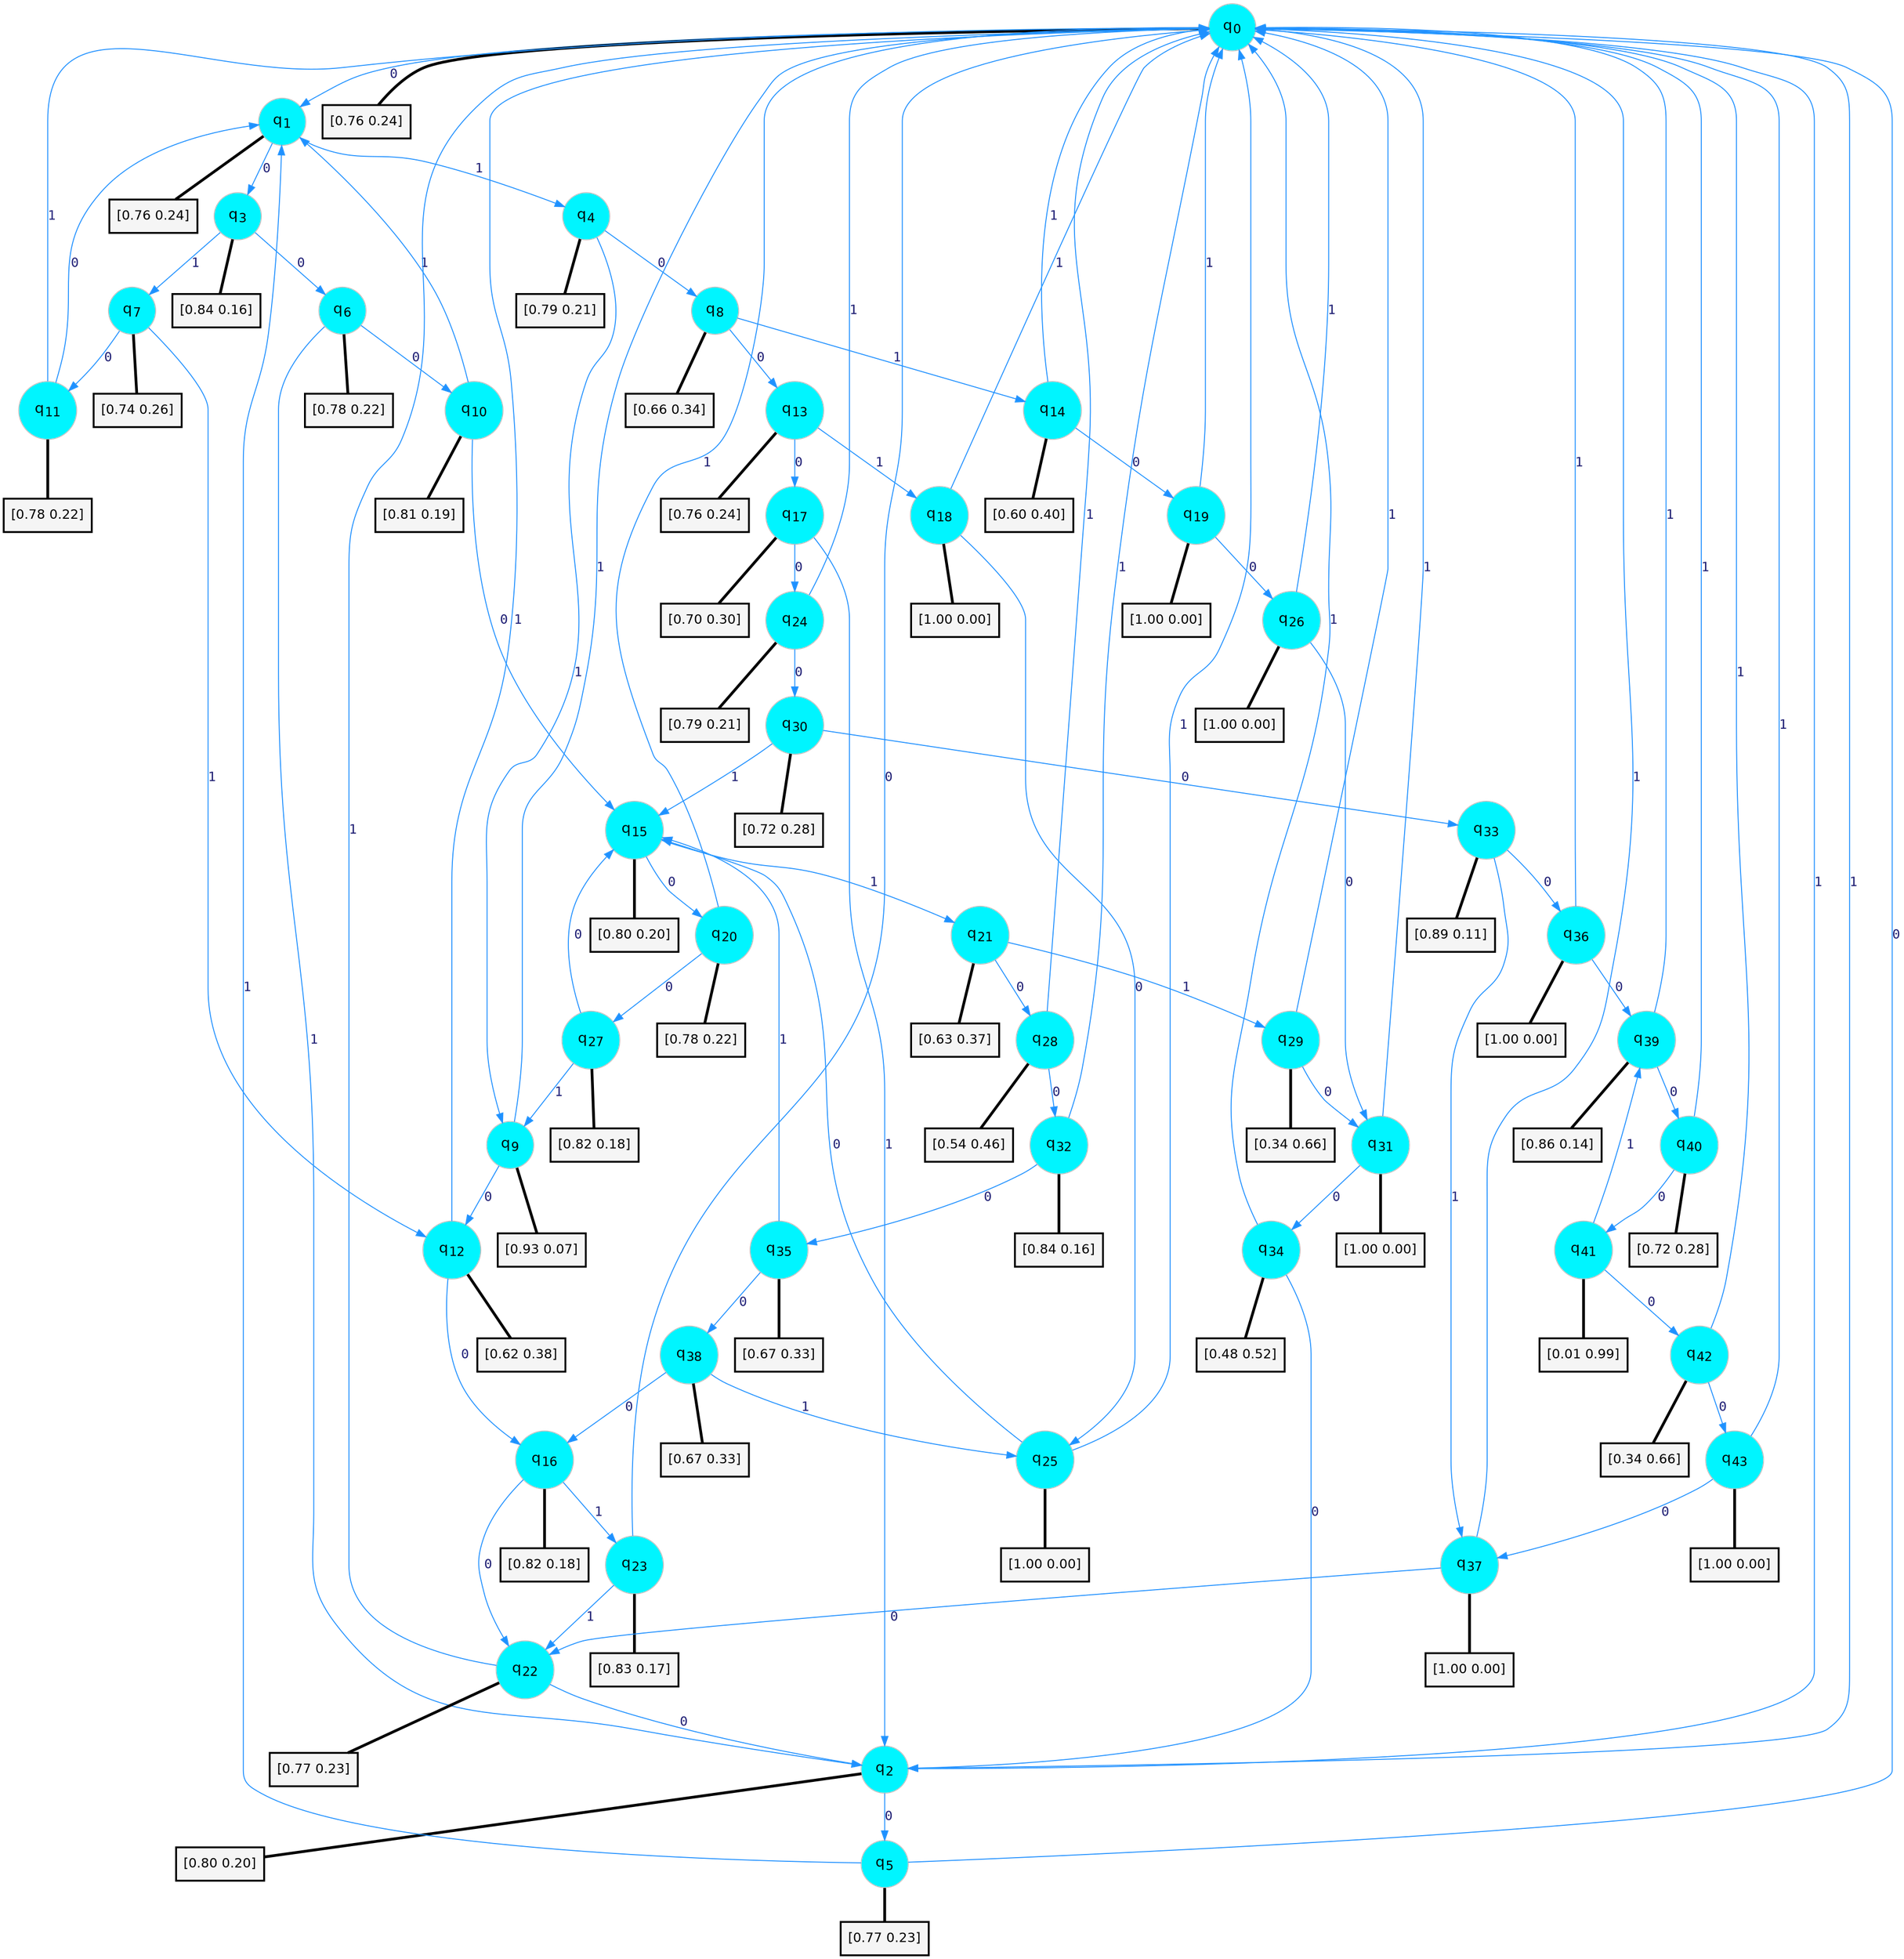 digraph G {
graph [
bgcolor=transparent, dpi=300, rankdir=TD, size="40,25"];
node [
color=gray, fillcolor=turquoise1, fontcolor=black, fontname=Helvetica, fontsize=16, fontweight=bold, shape=circle, style=filled];
edge [
arrowsize=1, color=dodgerblue1, fontcolor=midnightblue, fontname=courier, fontweight=bold, penwidth=1, style=solid, weight=20];
0[label=<q<SUB>0</SUB>>];
1[label=<q<SUB>1</SUB>>];
2[label=<q<SUB>2</SUB>>];
3[label=<q<SUB>3</SUB>>];
4[label=<q<SUB>4</SUB>>];
5[label=<q<SUB>5</SUB>>];
6[label=<q<SUB>6</SUB>>];
7[label=<q<SUB>7</SUB>>];
8[label=<q<SUB>8</SUB>>];
9[label=<q<SUB>9</SUB>>];
10[label=<q<SUB>10</SUB>>];
11[label=<q<SUB>11</SUB>>];
12[label=<q<SUB>12</SUB>>];
13[label=<q<SUB>13</SUB>>];
14[label=<q<SUB>14</SUB>>];
15[label=<q<SUB>15</SUB>>];
16[label=<q<SUB>16</SUB>>];
17[label=<q<SUB>17</SUB>>];
18[label=<q<SUB>18</SUB>>];
19[label=<q<SUB>19</SUB>>];
20[label=<q<SUB>20</SUB>>];
21[label=<q<SUB>21</SUB>>];
22[label=<q<SUB>22</SUB>>];
23[label=<q<SUB>23</SUB>>];
24[label=<q<SUB>24</SUB>>];
25[label=<q<SUB>25</SUB>>];
26[label=<q<SUB>26</SUB>>];
27[label=<q<SUB>27</SUB>>];
28[label=<q<SUB>28</SUB>>];
29[label=<q<SUB>29</SUB>>];
30[label=<q<SUB>30</SUB>>];
31[label=<q<SUB>31</SUB>>];
32[label=<q<SUB>32</SUB>>];
33[label=<q<SUB>33</SUB>>];
34[label=<q<SUB>34</SUB>>];
35[label=<q<SUB>35</SUB>>];
36[label=<q<SUB>36</SUB>>];
37[label=<q<SUB>37</SUB>>];
38[label=<q<SUB>38</SUB>>];
39[label=<q<SUB>39</SUB>>];
40[label=<q<SUB>40</SUB>>];
41[label=<q<SUB>41</SUB>>];
42[label=<q<SUB>42</SUB>>];
43[label=<q<SUB>43</SUB>>];
44[label="[0.76 0.24]", shape=box,fontcolor=black, fontname=Helvetica, fontsize=14, penwidth=2, fillcolor=whitesmoke,color=black];
45[label="[0.76 0.24]", shape=box,fontcolor=black, fontname=Helvetica, fontsize=14, penwidth=2, fillcolor=whitesmoke,color=black];
46[label="[0.80 0.20]", shape=box,fontcolor=black, fontname=Helvetica, fontsize=14, penwidth=2, fillcolor=whitesmoke,color=black];
47[label="[0.84 0.16]", shape=box,fontcolor=black, fontname=Helvetica, fontsize=14, penwidth=2, fillcolor=whitesmoke,color=black];
48[label="[0.79 0.21]", shape=box,fontcolor=black, fontname=Helvetica, fontsize=14, penwidth=2, fillcolor=whitesmoke,color=black];
49[label="[0.77 0.23]", shape=box,fontcolor=black, fontname=Helvetica, fontsize=14, penwidth=2, fillcolor=whitesmoke,color=black];
50[label="[0.78 0.22]", shape=box,fontcolor=black, fontname=Helvetica, fontsize=14, penwidth=2, fillcolor=whitesmoke,color=black];
51[label="[0.74 0.26]", shape=box,fontcolor=black, fontname=Helvetica, fontsize=14, penwidth=2, fillcolor=whitesmoke,color=black];
52[label="[0.66 0.34]", shape=box,fontcolor=black, fontname=Helvetica, fontsize=14, penwidth=2, fillcolor=whitesmoke,color=black];
53[label="[0.93 0.07]", shape=box,fontcolor=black, fontname=Helvetica, fontsize=14, penwidth=2, fillcolor=whitesmoke,color=black];
54[label="[0.81 0.19]", shape=box,fontcolor=black, fontname=Helvetica, fontsize=14, penwidth=2, fillcolor=whitesmoke,color=black];
55[label="[0.78 0.22]", shape=box,fontcolor=black, fontname=Helvetica, fontsize=14, penwidth=2, fillcolor=whitesmoke,color=black];
56[label="[0.62 0.38]", shape=box,fontcolor=black, fontname=Helvetica, fontsize=14, penwidth=2, fillcolor=whitesmoke,color=black];
57[label="[0.76 0.24]", shape=box,fontcolor=black, fontname=Helvetica, fontsize=14, penwidth=2, fillcolor=whitesmoke,color=black];
58[label="[0.60 0.40]", shape=box,fontcolor=black, fontname=Helvetica, fontsize=14, penwidth=2, fillcolor=whitesmoke,color=black];
59[label="[0.80 0.20]", shape=box,fontcolor=black, fontname=Helvetica, fontsize=14, penwidth=2, fillcolor=whitesmoke,color=black];
60[label="[0.82 0.18]", shape=box,fontcolor=black, fontname=Helvetica, fontsize=14, penwidth=2, fillcolor=whitesmoke,color=black];
61[label="[0.70 0.30]", shape=box,fontcolor=black, fontname=Helvetica, fontsize=14, penwidth=2, fillcolor=whitesmoke,color=black];
62[label="[1.00 0.00]", shape=box,fontcolor=black, fontname=Helvetica, fontsize=14, penwidth=2, fillcolor=whitesmoke,color=black];
63[label="[1.00 0.00]", shape=box,fontcolor=black, fontname=Helvetica, fontsize=14, penwidth=2, fillcolor=whitesmoke,color=black];
64[label="[0.78 0.22]", shape=box,fontcolor=black, fontname=Helvetica, fontsize=14, penwidth=2, fillcolor=whitesmoke,color=black];
65[label="[0.63 0.37]", shape=box,fontcolor=black, fontname=Helvetica, fontsize=14, penwidth=2, fillcolor=whitesmoke,color=black];
66[label="[0.77 0.23]", shape=box,fontcolor=black, fontname=Helvetica, fontsize=14, penwidth=2, fillcolor=whitesmoke,color=black];
67[label="[0.83 0.17]", shape=box,fontcolor=black, fontname=Helvetica, fontsize=14, penwidth=2, fillcolor=whitesmoke,color=black];
68[label="[0.79 0.21]", shape=box,fontcolor=black, fontname=Helvetica, fontsize=14, penwidth=2, fillcolor=whitesmoke,color=black];
69[label="[1.00 0.00]", shape=box,fontcolor=black, fontname=Helvetica, fontsize=14, penwidth=2, fillcolor=whitesmoke,color=black];
70[label="[1.00 0.00]", shape=box,fontcolor=black, fontname=Helvetica, fontsize=14, penwidth=2, fillcolor=whitesmoke,color=black];
71[label="[0.82 0.18]", shape=box,fontcolor=black, fontname=Helvetica, fontsize=14, penwidth=2, fillcolor=whitesmoke,color=black];
72[label="[0.54 0.46]", shape=box,fontcolor=black, fontname=Helvetica, fontsize=14, penwidth=2, fillcolor=whitesmoke,color=black];
73[label="[0.34 0.66]", shape=box,fontcolor=black, fontname=Helvetica, fontsize=14, penwidth=2, fillcolor=whitesmoke,color=black];
74[label="[0.72 0.28]", shape=box,fontcolor=black, fontname=Helvetica, fontsize=14, penwidth=2, fillcolor=whitesmoke,color=black];
75[label="[1.00 0.00]", shape=box,fontcolor=black, fontname=Helvetica, fontsize=14, penwidth=2, fillcolor=whitesmoke,color=black];
76[label="[0.84 0.16]", shape=box,fontcolor=black, fontname=Helvetica, fontsize=14, penwidth=2, fillcolor=whitesmoke,color=black];
77[label="[0.89 0.11]", shape=box,fontcolor=black, fontname=Helvetica, fontsize=14, penwidth=2, fillcolor=whitesmoke,color=black];
78[label="[0.48 0.52]", shape=box,fontcolor=black, fontname=Helvetica, fontsize=14, penwidth=2, fillcolor=whitesmoke,color=black];
79[label="[0.67 0.33]", shape=box,fontcolor=black, fontname=Helvetica, fontsize=14, penwidth=2, fillcolor=whitesmoke,color=black];
80[label="[1.00 0.00]", shape=box,fontcolor=black, fontname=Helvetica, fontsize=14, penwidth=2, fillcolor=whitesmoke,color=black];
81[label="[1.00 0.00]", shape=box,fontcolor=black, fontname=Helvetica, fontsize=14, penwidth=2, fillcolor=whitesmoke,color=black];
82[label="[0.67 0.33]", shape=box,fontcolor=black, fontname=Helvetica, fontsize=14, penwidth=2, fillcolor=whitesmoke,color=black];
83[label="[0.86 0.14]", shape=box,fontcolor=black, fontname=Helvetica, fontsize=14, penwidth=2, fillcolor=whitesmoke,color=black];
84[label="[0.72 0.28]", shape=box,fontcolor=black, fontname=Helvetica, fontsize=14, penwidth=2, fillcolor=whitesmoke,color=black];
85[label="[0.01 0.99]", shape=box,fontcolor=black, fontname=Helvetica, fontsize=14, penwidth=2, fillcolor=whitesmoke,color=black];
86[label="[0.34 0.66]", shape=box,fontcolor=black, fontname=Helvetica, fontsize=14, penwidth=2, fillcolor=whitesmoke,color=black];
87[label="[1.00 0.00]", shape=box,fontcolor=black, fontname=Helvetica, fontsize=14, penwidth=2, fillcolor=whitesmoke,color=black];
0->1 [label=0];
0->2 [label=1];
0->44 [arrowhead=none, penwidth=3,color=black];
1->3 [label=0];
1->4 [label=1];
1->45 [arrowhead=none, penwidth=3,color=black];
2->5 [label=0];
2->0 [label=1];
2->46 [arrowhead=none, penwidth=3,color=black];
3->6 [label=0];
3->7 [label=1];
3->47 [arrowhead=none, penwidth=3,color=black];
4->8 [label=0];
4->9 [label=1];
4->48 [arrowhead=none, penwidth=3,color=black];
5->0 [label=0];
5->1 [label=1];
5->49 [arrowhead=none, penwidth=3,color=black];
6->10 [label=0];
6->2 [label=1];
6->50 [arrowhead=none, penwidth=3,color=black];
7->11 [label=0];
7->12 [label=1];
7->51 [arrowhead=none, penwidth=3,color=black];
8->13 [label=0];
8->14 [label=1];
8->52 [arrowhead=none, penwidth=3,color=black];
9->12 [label=0];
9->0 [label=1];
9->53 [arrowhead=none, penwidth=3,color=black];
10->15 [label=0];
10->1 [label=1];
10->54 [arrowhead=none, penwidth=3,color=black];
11->1 [label=0];
11->0 [label=1];
11->55 [arrowhead=none, penwidth=3,color=black];
12->16 [label=0];
12->0 [label=1];
12->56 [arrowhead=none, penwidth=3,color=black];
13->17 [label=0];
13->18 [label=1];
13->57 [arrowhead=none, penwidth=3,color=black];
14->19 [label=0];
14->0 [label=1];
14->58 [arrowhead=none, penwidth=3,color=black];
15->20 [label=0];
15->21 [label=1];
15->59 [arrowhead=none, penwidth=3,color=black];
16->22 [label=0];
16->23 [label=1];
16->60 [arrowhead=none, penwidth=3,color=black];
17->24 [label=0];
17->2 [label=1];
17->61 [arrowhead=none, penwidth=3,color=black];
18->25 [label=0];
18->0 [label=1];
18->62 [arrowhead=none, penwidth=3,color=black];
19->26 [label=0];
19->0 [label=1];
19->63 [arrowhead=none, penwidth=3,color=black];
20->27 [label=0];
20->0 [label=1];
20->64 [arrowhead=none, penwidth=3,color=black];
21->28 [label=0];
21->29 [label=1];
21->65 [arrowhead=none, penwidth=3,color=black];
22->2 [label=0];
22->0 [label=1];
22->66 [arrowhead=none, penwidth=3,color=black];
23->0 [label=0];
23->22 [label=1];
23->67 [arrowhead=none, penwidth=3,color=black];
24->30 [label=0];
24->0 [label=1];
24->68 [arrowhead=none, penwidth=3,color=black];
25->15 [label=0];
25->0 [label=1];
25->69 [arrowhead=none, penwidth=3,color=black];
26->31 [label=0];
26->0 [label=1];
26->70 [arrowhead=none, penwidth=3,color=black];
27->15 [label=0];
27->9 [label=1];
27->71 [arrowhead=none, penwidth=3,color=black];
28->32 [label=0];
28->0 [label=1];
28->72 [arrowhead=none, penwidth=3,color=black];
29->31 [label=0];
29->0 [label=1];
29->73 [arrowhead=none, penwidth=3,color=black];
30->33 [label=0];
30->15 [label=1];
30->74 [arrowhead=none, penwidth=3,color=black];
31->34 [label=0];
31->0 [label=1];
31->75 [arrowhead=none, penwidth=3,color=black];
32->35 [label=0];
32->0 [label=1];
32->76 [arrowhead=none, penwidth=3,color=black];
33->36 [label=0];
33->37 [label=1];
33->77 [arrowhead=none, penwidth=3,color=black];
34->2 [label=0];
34->0 [label=1];
34->78 [arrowhead=none, penwidth=3,color=black];
35->38 [label=0];
35->15 [label=1];
35->79 [arrowhead=none, penwidth=3,color=black];
36->39 [label=0];
36->0 [label=1];
36->80 [arrowhead=none, penwidth=3,color=black];
37->22 [label=0];
37->0 [label=1];
37->81 [arrowhead=none, penwidth=3,color=black];
38->16 [label=0];
38->25 [label=1];
38->82 [arrowhead=none, penwidth=3,color=black];
39->40 [label=0];
39->0 [label=1];
39->83 [arrowhead=none, penwidth=3,color=black];
40->41 [label=0];
40->0 [label=1];
40->84 [arrowhead=none, penwidth=3,color=black];
41->42 [label=0];
41->39 [label=1];
41->85 [arrowhead=none, penwidth=3,color=black];
42->43 [label=0];
42->0 [label=1];
42->86 [arrowhead=none, penwidth=3,color=black];
43->37 [label=0];
43->0 [label=1];
43->87 [arrowhead=none, penwidth=3,color=black];
}
